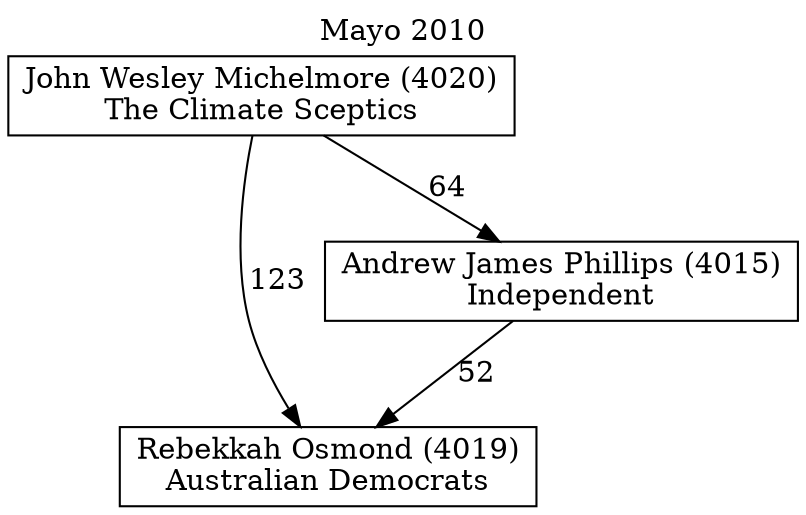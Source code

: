 // House preference flow
digraph "Rebekkah Osmond (4019)_Mayo_2010" {
	graph [label="Mayo 2010" labelloc=t mclimit=10]
	node [shape=box]
	"Rebekkah Osmond (4019)" [label="Rebekkah Osmond (4019)
Australian Democrats"]
	"Andrew James Phillips (4015)" [label="Andrew James Phillips (4015)
Independent"]
	"John Wesley Michelmore (4020)" [label="John Wesley Michelmore (4020)
The Climate Sceptics"]
	"Andrew James Phillips (4015)" -> "Rebekkah Osmond (4019)" [label=52]
	"John Wesley Michelmore (4020)" -> "Andrew James Phillips (4015)" [label=64]
	"John Wesley Michelmore (4020)" -> "Rebekkah Osmond (4019)" [label=123]
}
